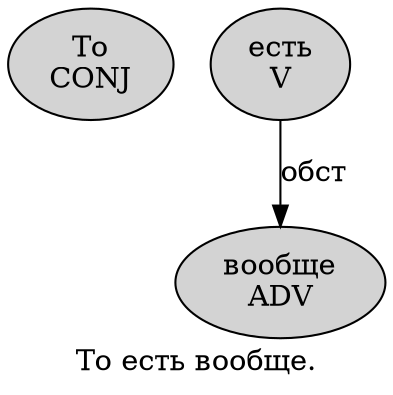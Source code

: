 digraph SENTENCE_2372 {
	graph [label="То есть вообще."]
	node [style=filled]
		0 [label="То
CONJ" color="" fillcolor=lightgray penwidth=1 shape=ellipse]
		1 [label="есть
V" color="" fillcolor=lightgray penwidth=1 shape=ellipse]
		2 [label="вообще
ADV" color="" fillcolor=lightgray penwidth=1 shape=ellipse]
			1 -> 2 [label="обст"]
}